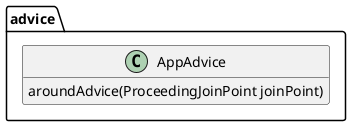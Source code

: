 @startuml

skinparam shadowing false
hide empty methods
hide empty fields
left to right direction

package advice{
    class AppAdvice{
        aroundAdvice(ProceedingJoinPoint joinPoint)
    }
}
@enduml